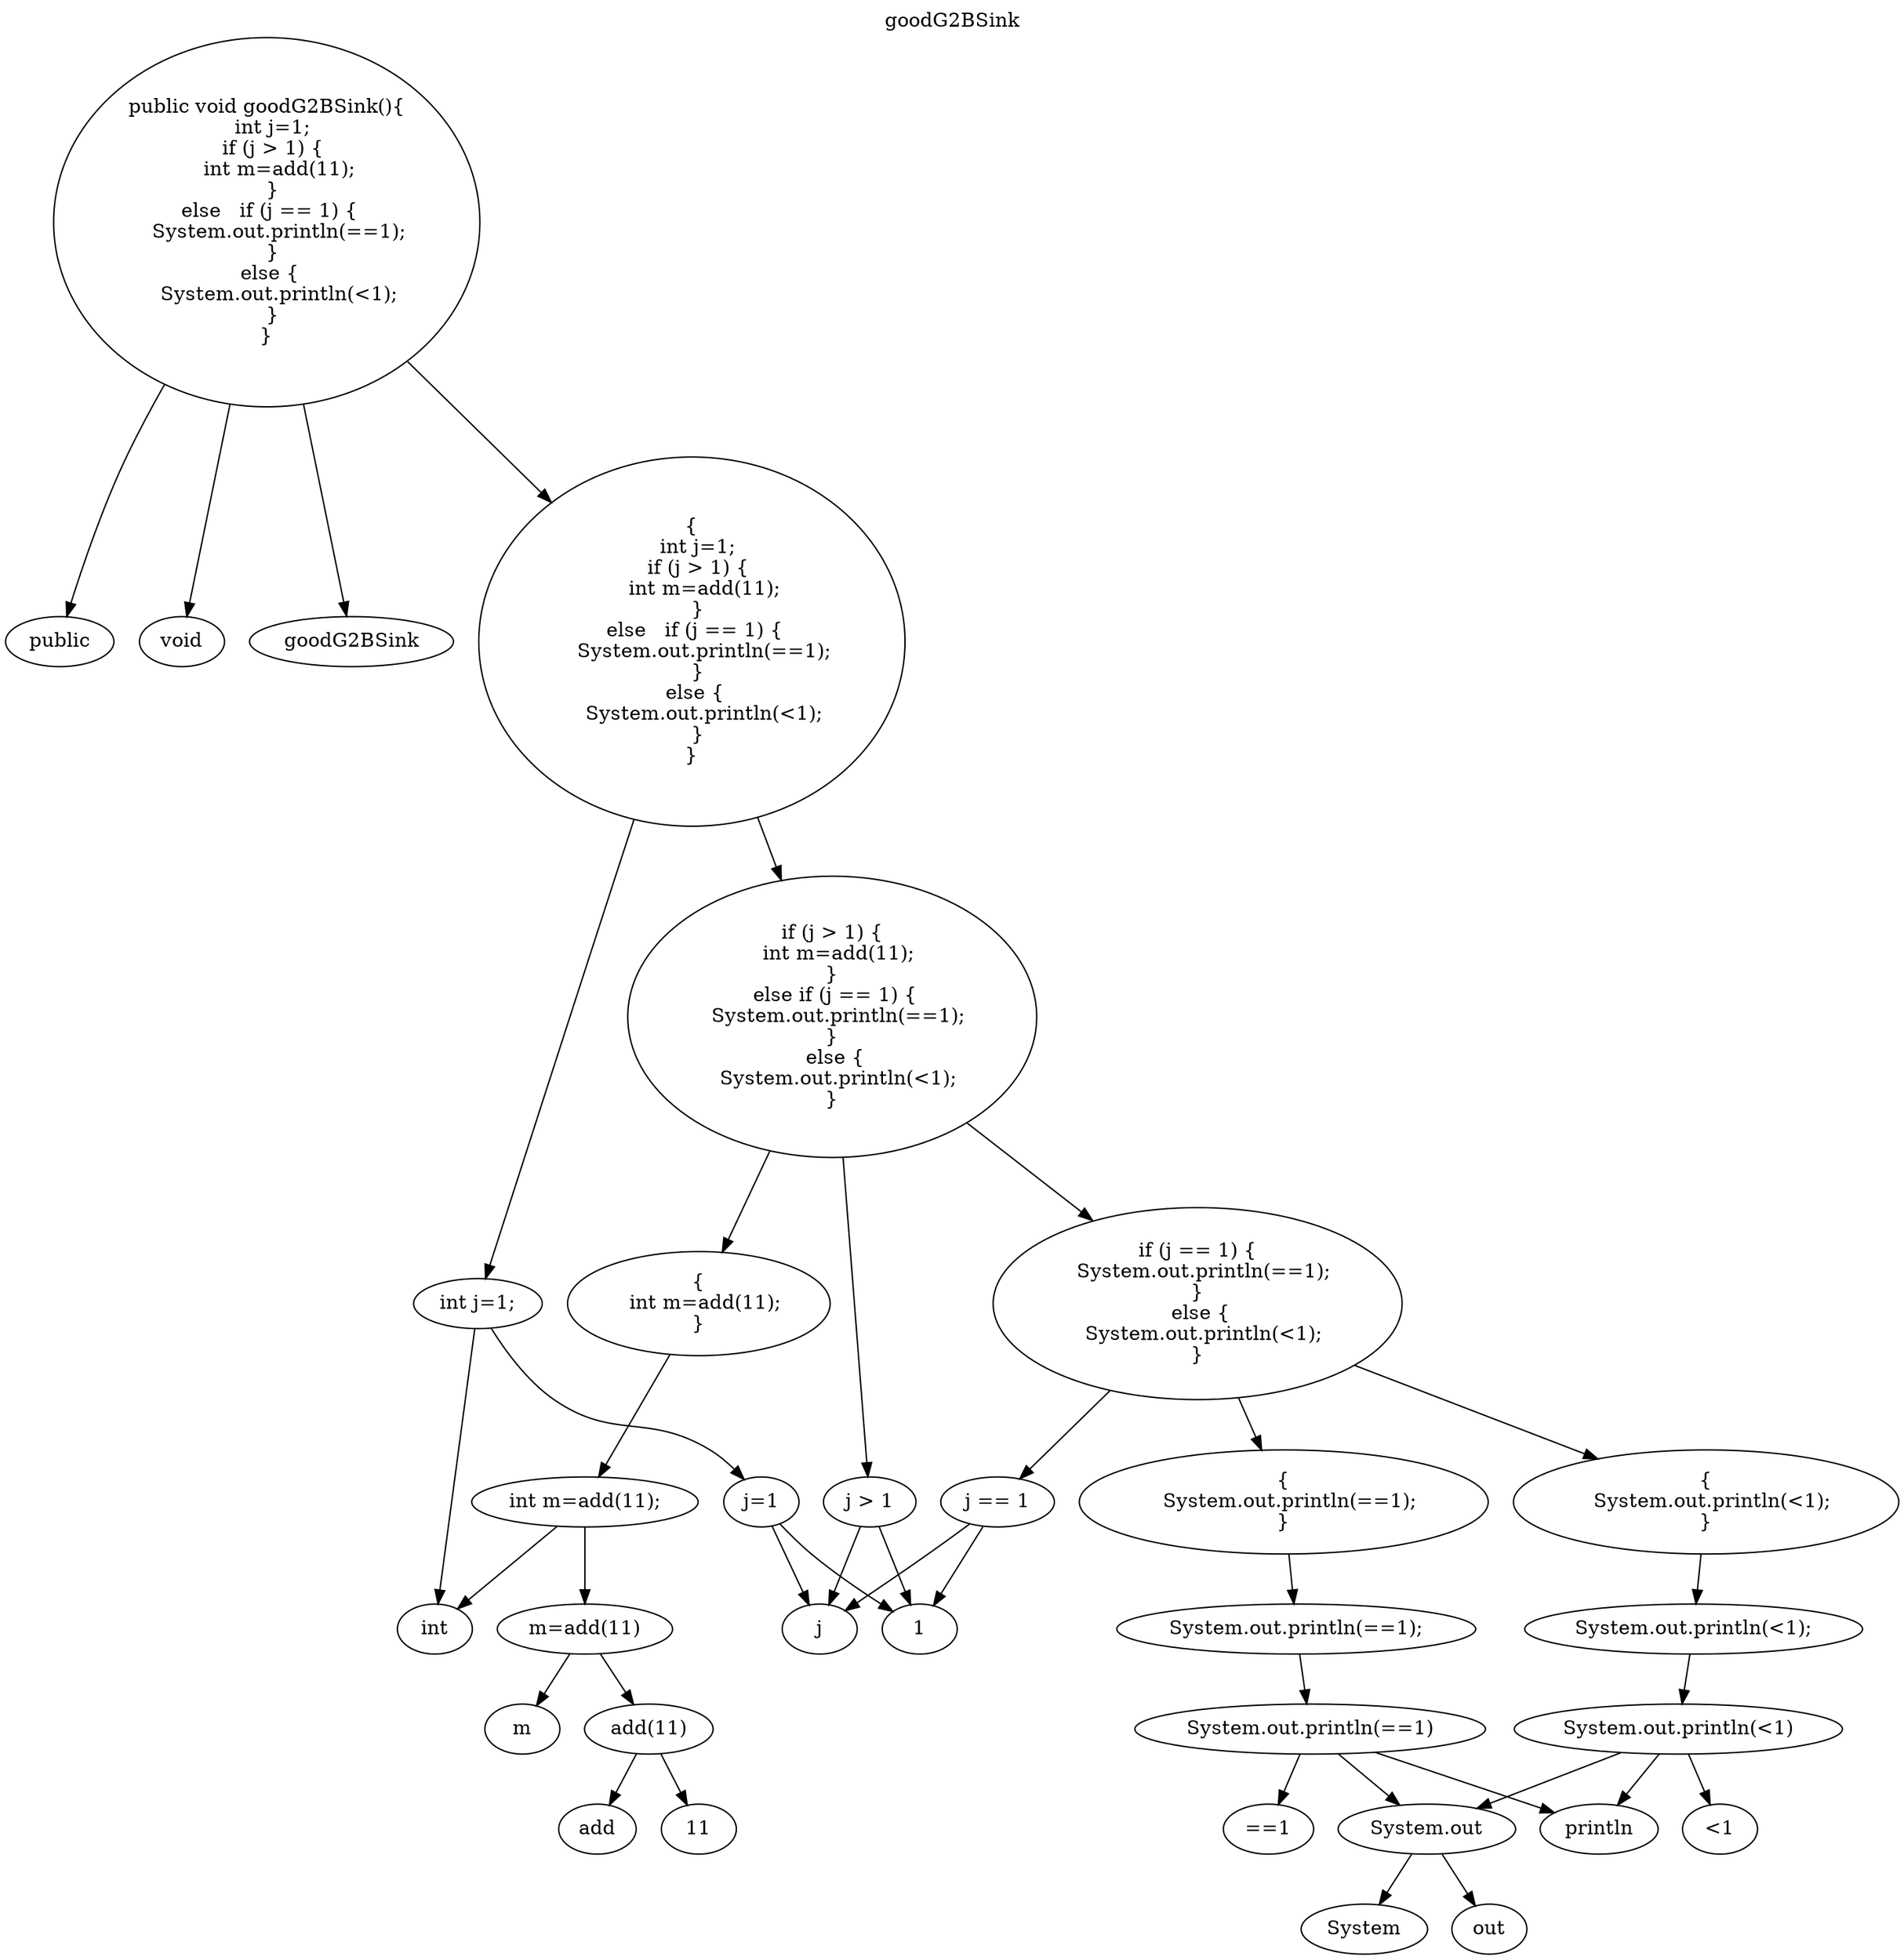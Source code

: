 digraph "AST" {
graph [label = "goodG2BSink", labelloc=t, concentrate = true];
"public void goodG2BSink(){
  int j=1;
  if (j > 1) {
    int m=add(11);
  }
 else   if (j == 1) {
    System.out.println(==1);
  }
 else {
    System.out.println(<1);
  }
}
" -> "public"
"public void goodG2BSink(){
  int j=1;
  if (j > 1) {
    int m=add(11);
  }
 else   if (j == 1) {
    System.out.println(==1);
  }
 else {
    System.out.println(<1);
  }
}
" -> "void"
"public void goodG2BSink(){
  int j=1;
  if (j > 1) {
    int m=add(11);
  }
 else   if (j == 1) {
    System.out.println(==1);
  }
 else {
    System.out.println(<1);
  }
}
" -> "goodG2BSink"
"public void goodG2BSink(){
  int j=1;
  if (j > 1) {
    int m=add(11);
  }
 else   if (j == 1) {
    System.out.println(==1);
  }
 else {
    System.out.println(<1);
  }
}
" -> "{
  int j=1;
  if (j > 1) {
    int m=add(11);
  }
 else   if (j == 1) {
    System.out.println(==1);
  }
 else {
    System.out.println(<1);
  }
}
"
"{
  int j=1;
  if (j > 1) {
    int m=add(11);
  }
 else   if (j == 1) {
    System.out.println(==1);
  }
 else {
    System.out.println(<1);
  }
}
" -> "int j=1;
"
"int j=1;
" -> "int"
"int j=1;
" -> "j=1"
"j=1" -> "j"
"j=1" -> "1"
"{
  int j=1;
  if (j > 1) {
    int m=add(11);
  }
 else   if (j == 1) {
    System.out.println(==1);
  }
 else {
    System.out.println(<1);
  }
}
" -> "if (j > 1) {
  int m=add(11);
}
 else if (j == 1) {
  System.out.println(==1);
}
 else {
  System.out.println(<1);
}
"
"if (j > 1) {
  int m=add(11);
}
 else if (j == 1) {
  System.out.println(==1);
}
 else {
  System.out.println(<1);
}
" -> "j > 1"
"j > 1" -> "j"
"j > 1" -> "1"
"if (j > 1) {
  int m=add(11);
}
 else if (j == 1) {
  System.out.println(==1);
}
 else {
  System.out.println(<1);
}
" -> "{
  int m=add(11);
}
"
"{
  int m=add(11);
}
" -> "int m=add(11);
"
"int m=add(11);
" -> "int"
"int m=add(11);
" -> "m=add(11)"
"m=add(11)" -> "m"
"m=add(11)" -> "add(11)"
"add(11)" -> "add"
"add(11)" -> "11"
"if (j > 1) {
  int m=add(11);
}
 else if (j == 1) {
  System.out.println(==1);
}
 else {
  System.out.println(<1);
}
" -> "if (j == 1) {
  System.out.println(==1);
}
 else {
  System.out.println(<1);
}
"
"if (j == 1) {
  System.out.println(==1);
}
 else {
  System.out.println(<1);
}
" -> "j == 1"
"j == 1" -> "j"
"j == 1" -> "1"
"if (j == 1) {
  System.out.println(==1);
}
 else {
  System.out.println(<1);
}
" -> "{
  System.out.println(==1);
}
"
"{
  System.out.println(==1);
}
" -> "System.out.println(==1);
"
"System.out.println(==1);
" -> "System.out.println(==1)"
"System.out.println(==1)" -> "System.out"
"System.out" -> "System"
"System.out" -> "out"
"System.out.println(==1)" -> "println"
"System.out.println(==1)" -> "==1"
"if (j == 1) {
  System.out.println(==1);
}
 else {
  System.out.println(<1);
}
" -> "{
  System.out.println(<1);
}
"
"{
  System.out.println(<1);
}
" -> "System.out.println(<1);
"
"System.out.println(<1);
" -> "System.out.println(<1)"
"System.out.println(<1)" -> "System.out"
"System.out" -> "System"
"System.out" -> "out"
"System.out.println(<1)" -> "println"
"System.out.println(<1)" -> "<1"
}
